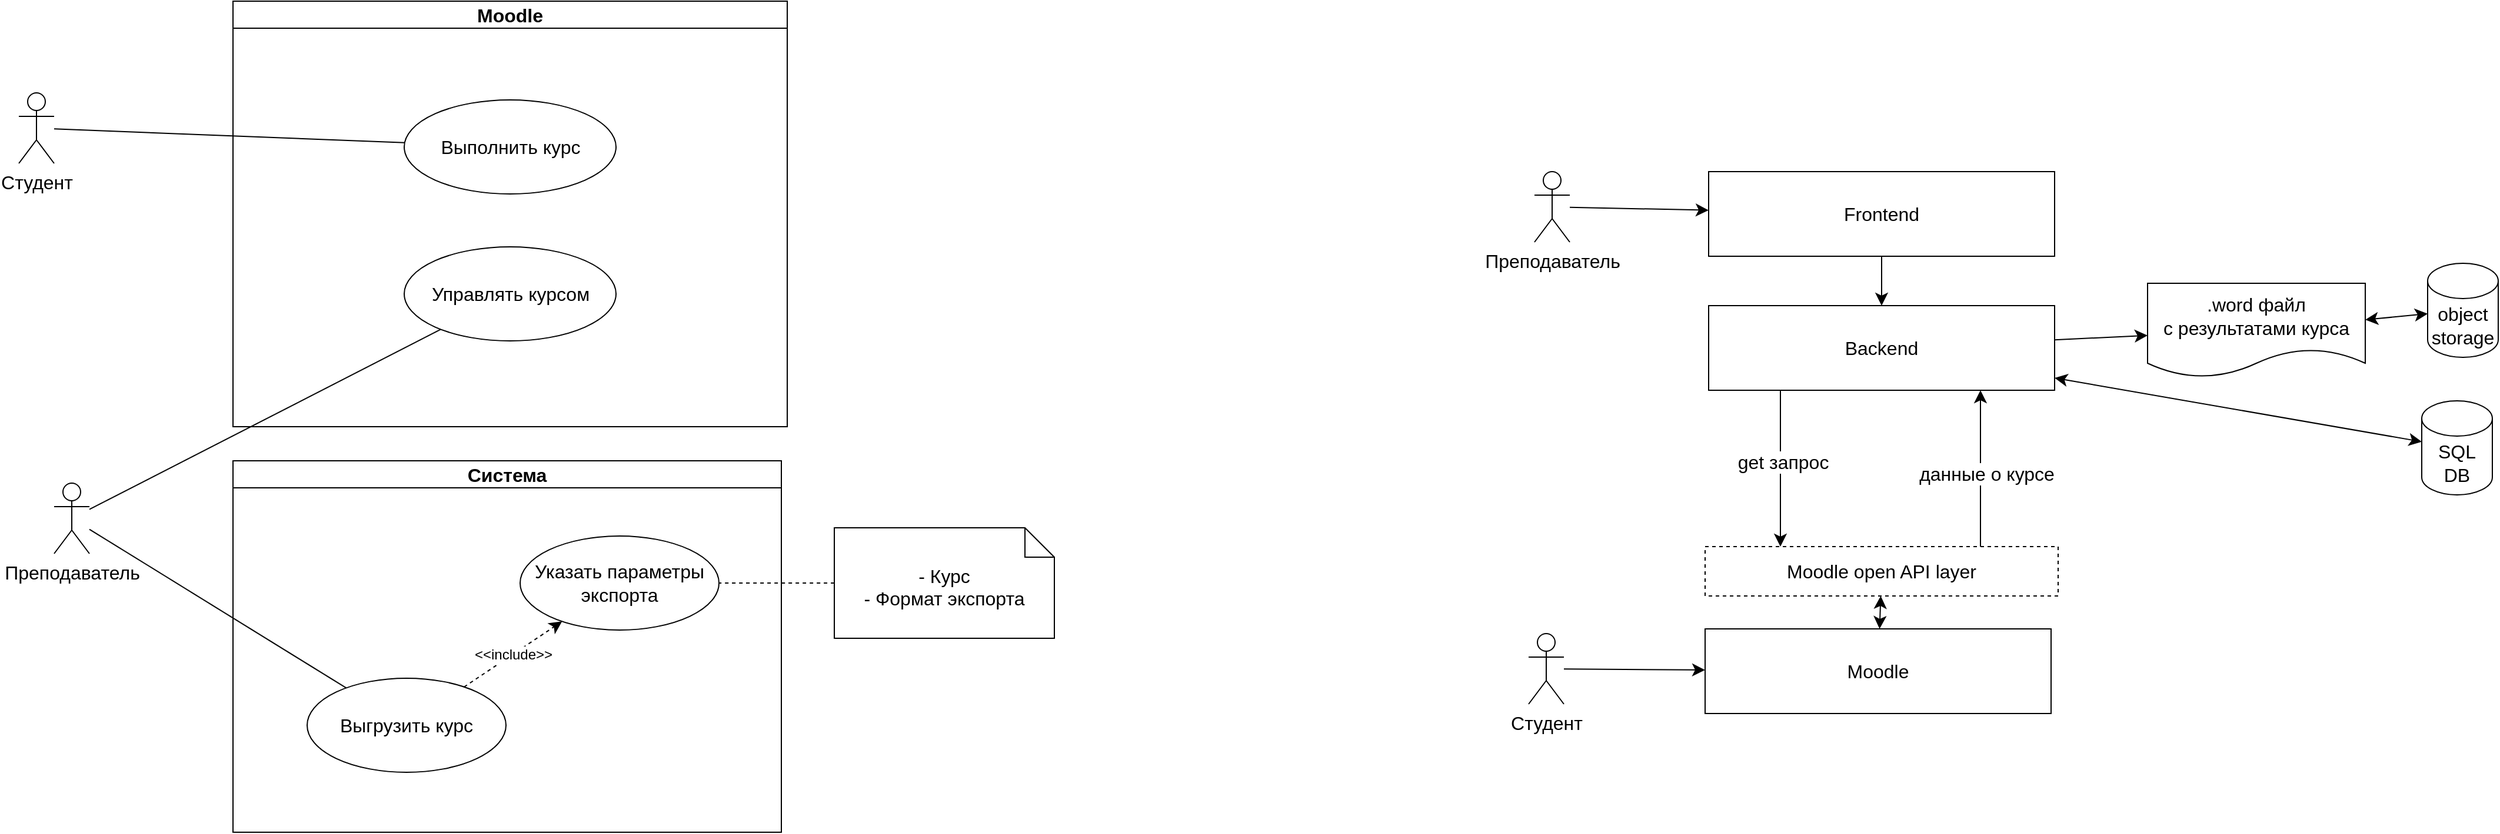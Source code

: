 <mxfile version="21.3.3" type="github">
  <diagram name="Страница 1" id="IK7YUbl1F22DBOdsAsKB">
    <mxGraphModel dx="4326" dy="1994" grid="0" gridSize="10" guides="1" tooltips="1" connect="1" arrows="1" fold="1" page="0" pageScale="1" pageWidth="1169" pageHeight="827" math="0" shadow="0">
      <root>
        <mxCell id="0" />
        <mxCell id="1" parent="0" />
        <mxCell id="MERDOnxrI22tVfF5dj1V-11" value="Moodle" style="swimlane;whiteSpace=wrap;html=1;fontSize=16;" vertex="1" parent="1">
          <mxGeometry x="-1119" y="29" width="471" height="362" as="geometry" />
        </mxCell>
        <mxCell id="MERDOnxrI22tVfF5dj1V-17" value="Выполнить курс" style="ellipse;whiteSpace=wrap;html=1;fontSize=16;" vertex="1" parent="MERDOnxrI22tVfF5dj1V-11">
          <mxGeometry x="145.5" y="84" width="180" height="80" as="geometry" />
        </mxCell>
        <mxCell id="MERDOnxrI22tVfF5dj1V-28" value="Управлять курсом" style="ellipse;whiteSpace=wrap;html=1;fontSize=16;" vertex="1" parent="MERDOnxrI22tVfF5dj1V-11">
          <mxGeometry x="145.5" y="209" width="180" height="80" as="geometry" />
        </mxCell>
        <mxCell id="MERDOnxrI22tVfF5dj1V-19" style="edgeStyle=none;curved=1;rounded=0;orthogonalLoop=1;jettySize=auto;html=1;fontSize=12;startSize=8;endSize=8;endArrow=none;endFill=0;" edge="1" parent="1" source="MERDOnxrI22tVfF5dj1V-12" target="MERDOnxrI22tVfF5dj1V-28">
          <mxGeometry relative="1" as="geometry" />
        </mxCell>
        <mxCell id="MERDOnxrI22tVfF5dj1V-12" value="Преподаватель" style="shape=umlActor;verticalLabelPosition=bottom;verticalAlign=top;html=1;outlineConnect=0;fontSize=16;" vertex="1" parent="1">
          <mxGeometry x="-1271" y="439" width="30" height="60" as="geometry" />
        </mxCell>
        <mxCell id="MERDOnxrI22tVfF5dj1V-20" value="Система" style="swimlane;whiteSpace=wrap;html=1;fontSize=16;" vertex="1" parent="1">
          <mxGeometry x="-1119" y="420" width="466" height="316" as="geometry" />
        </mxCell>
        <mxCell id="MERDOnxrI22tVfF5dj1V-75" value="&amp;lt;&amp;lt;include&amp;gt;&amp;gt;" style="edgeStyle=none;curved=1;rounded=0;orthogonalLoop=1;jettySize=auto;html=1;fontSize=12;startSize=8;endSize=8;dashed=1;" edge="1" parent="MERDOnxrI22tVfF5dj1V-20" source="MERDOnxrI22tVfF5dj1V-21" target="MERDOnxrI22tVfF5dj1V-74">
          <mxGeometry relative="1" as="geometry" />
        </mxCell>
        <mxCell id="MERDOnxrI22tVfF5dj1V-21" value="Выгрузить курс" style="ellipse;whiteSpace=wrap;html=1;fontSize=16;" vertex="1" parent="MERDOnxrI22tVfF5dj1V-20">
          <mxGeometry x="63" y="185" width="169" height="80" as="geometry" />
        </mxCell>
        <mxCell id="MERDOnxrI22tVfF5dj1V-74" value="Указать параметры экспорта" style="ellipse;whiteSpace=wrap;html=1;fontSize=16;" vertex="1" parent="MERDOnxrI22tVfF5dj1V-20">
          <mxGeometry x="244" y="64" width="169" height="80" as="geometry" />
        </mxCell>
        <mxCell id="MERDOnxrI22tVfF5dj1V-25" style="edgeStyle=none;curved=1;rounded=0;orthogonalLoop=1;jettySize=auto;html=1;fontSize=12;startSize=8;endSize=8;endArrow=none;endFill=0;" edge="1" parent="1" source="MERDOnxrI22tVfF5dj1V-12" target="MERDOnxrI22tVfF5dj1V-21">
          <mxGeometry relative="1" as="geometry">
            <mxPoint x="-1297" y="133" as="sourcePoint" />
            <mxPoint x="-1025" y="93" as="targetPoint" />
          </mxGeometry>
        </mxCell>
        <mxCell id="MERDOnxrI22tVfF5dj1V-26" value="Студент" style="shape=umlActor;verticalLabelPosition=bottom;verticalAlign=top;html=1;outlineConnect=0;fontSize=16;" vertex="1" parent="1">
          <mxGeometry x="-1301" y="107" width="30" height="60" as="geometry" />
        </mxCell>
        <mxCell id="MERDOnxrI22tVfF5dj1V-27" style="edgeStyle=none;curved=1;rounded=0;orthogonalLoop=1;jettySize=auto;html=1;fontSize=12;startSize=8;endSize=8;endArrow=none;endFill=0;" edge="1" parent="1" source="MERDOnxrI22tVfF5dj1V-26" target="MERDOnxrI22tVfF5dj1V-17">
          <mxGeometry relative="1" as="geometry">
            <mxPoint x="-1231" y="459" as="sourcePoint" />
            <mxPoint x="-969" y="118" as="targetPoint" />
          </mxGeometry>
        </mxCell>
        <mxCell id="MERDOnxrI22tVfF5dj1V-45" style="edgeStyle=none;curved=1;rounded=0;orthogonalLoop=1;jettySize=auto;html=1;fontSize=12;startSize=8;endSize=8;" edge="1" parent="1" source="MERDOnxrI22tVfF5dj1V-40" target="MERDOnxrI22tVfF5dj1V-46">
          <mxGeometry relative="1" as="geometry">
            <mxPoint x="461.429" y="126.429" as="targetPoint" />
          </mxGeometry>
        </mxCell>
        <mxCell id="MERDOnxrI22tVfF5dj1V-40" value="Frontend" style="rounded=0;whiteSpace=wrap;html=1;fontSize=16;" vertex="1" parent="1">
          <mxGeometry x="135" y="174" width="294" height="72" as="geometry" />
        </mxCell>
        <mxCell id="MERDOnxrI22tVfF5dj1V-42" style="edgeStyle=none;curved=1;rounded=0;orthogonalLoop=1;jettySize=auto;html=1;fontSize=12;startSize=8;endSize=8;" edge="1" parent="1" source="MERDOnxrI22tVfF5dj1V-41" target="MERDOnxrI22tVfF5dj1V-40">
          <mxGeometry relative="1" as="geometry" />
        </mxCell>
        <mxCell id="MERDOnxrI22tVfF5dj1V-41" value="Преподаватель" style="shape=umlActor;verticalLabelPosition=bottom;verticalAlign=top;html=1;outlineConnect=0;fontSize=16;" vertex="1" parent="1">
          <mxGeometry x="-13" y="174" width="30" height="60" as="geometry" />
        </mxCell>
        <mxCell id="MERDOnxrI22tVfF5dj1V-53" style="edgeStyle=elbowEdgeStyle;rounded=0;orthogonalLoop=1;jettySize=auto;html=1;fontSize=12;startSize=8;endSize=8;" edge="1" parent="1" source="MERDOnxrI22tVfF5dj1V-43" target="MERDOnxrI22tVfF5dj1V-46">
          <mxGeometry relative="1" as="geometry">
            <Array as="points">
              <mxPoint x="366" y="440" />
              <mxPoint x="377" y="282" />
              <mxPoint x="343" y="299" />
            </Array>
          </mxGeometry>
        </mxCell>
        <mxCell id="MERDOnxrI22tVfF5dj1V-54" value="данные о курсе" style="edgeLabel;html=1;align=center;verticalAlign=middle;resizable=0;points=[];fontSize=16;" vertex="1" connectable="0" parent="MERDOnxrI22tVfF5dj1V-53">
          <mxGeometry x="-0.246" y="-1" relative="1" as="geometry">
            <mxPoint x="4" y="-12" as="offset" />
          </mxGeometry>
        </mxCell>
        <mxCell id="MERDOnxrI22tVfF5dj1V-60" style="edgeStyle=none;curved=1;rounded=0;orthogonalLoop=1;jettySize=auto;html=1;fontSize=12;startSize=8;endSize=8;startArrow=classic;startFill=1;" edge="1" parent="1" source="MERDOnxrI22tVfF5dj1V-43" target="MERDOnxrI22tVfF5dj1V-44">
          <mxGeometry relative="1" as="geometry" />
        </mxCell>
        <mxCell id="MERDOnxrI22tVfF5dj1V-43" value="Moodle open API layer" style="rounded=0;whiteSpace=wrap;html=1;fontSize=16;dashed=1;" vertex="1" parent="1">
          <mxGeometry x="132" y="493" width="300" height="42" as="geometry" />
        </mxCell>
        <mxCell id="MERDOnxrI22tVfF5dj1V-44" value="Moodle" style="rounded=0;whiteSpace=wrap;html=1;fontSize=16;" vertex="1" parent="1">
          <mxGeometry x="132" y="563" width="294" height="72" as="geometry" />
        </mxCell>
        <mxCell id="MERDOnxrI22tVfF5dj1V-47" style="edgeStyle=elbowEdgeStyle;rounded=0;orthogonalLoop=1;jettySize=auto;html=1;fontSize=12;startSize=8;endSize=8;" edge="1" parent="1" source="MERDOnxrI22tVfF5dj1V-46" target="MERDOnxrI22tVfF5dj1V-43">
          <mxGeometry relative="1" as="geometry">
            <mxPoint x="187.999" y="256" as="sourcePoint" />
            <mxPoint x="187.999" y="311.5" as="targetPoint" />
            <Array as="points">
              <mxPoint x="196" y="460" />
              <mxPoint x="197" y="288" />
            </Array>
          </mxGeometry>
        </mxCell>
        <mxCell id="MERDOnxrI22tVfF5dj1V-52" value="get запрос" style="edgeLabel;html=1;align=center;verticalAlign=middle;resizable=0;points=[];fontSize=16;" vertex="1" connectable="0" parent="MERDOnxrI22tVfF5dj1V-47">
          <mxGeometry x="-0.09" y="2" relative="1" as="geometry">
            <mxPoint as="offset" />
          </mxGeometry>
        </mxCell>
        <mxCell id="MERDOnxrI22tVfF5dj1V-56" style="edgeStyle=none;curved=1;rounded=0;orthogonalLoop=1;jettySize=auto;html=1;fontSize=12;startSize=8;endSize=8;startArrow=classic;startFill=1;" edge="1" parent="1" source="MERDOnxrI22tVfF5dj1V-46" target="MERDOnxrI22tVfF5dj1V-55">
          <mxGeometry relative="1" as="geometry" />
        </mxCell>
        <mxCell id="MERDOnxrI22tVfF5dj1V-57" style="edgeStyle=none;curved=1;rounded=0;orthogonalLoop=1;jettySize=auto;html=1;fontSize=12;startSize=8;endSize=8;" edge="1" parent="1" source="MERDOnxrI22tVfF5dj1V-46" target="MERDOnxrI22tVfF5dj1V-63">
          <mxGeometry relative="1" as="geometry">
            <mxPoint x="-69" y="206" as="targetPoint" />
          </mxGeometry>
        </mxCell>
        <mxCell id="MERDOnxrI22tVfF5dj1V-46" value="Backend" style="rounded=0;whiteSpace=wrap;html=1;fontSize=16;" vertex="1" parent="1">
          <mxGeometry x="135" y="288" width="294" height="72" as="geometry" />
        </mxCell>
        <mxCell id="MERDOnxrI22tVfF5dj1V-50" style="edgeStyle=none;curved=1;rounded=0;orthogonalLoop=1;jettySize=auto;html=1;fontSize=12;startSize=8;endSize=8;" edge="1" parent="1" source="MERDOnxrI22tVfF5dj1V-48" target="MERDOnxrI22tVfF5dj1V-44">
          <mxGeometry relative="1" as="geometry" />
        </mxCell>
        <mxCell id="MERDOnxrI22tVfF5dj1V-48" value="Студент" style="shape=umlActor;verticalLabelPosition=bottom;verticalAlign=top;html=1;outlineConnect=0;fontSize=16;" vertex="1" parent="1">
          <mxGeometry x="-18" y="567" width="30" height="60" as="geometry" />
        </mxCell>
        <mxCell id="MERDOnxrI22tVfF5dj1V-55" value="SQL DB" style="shape=cylinder3;whiteSpace=wrap;html=1;boundedLbl=1;backgroundOutline=1;size=15;fontSize=16;" vertex="1" parent="1">
          <mxGeometry x="741" y="369" width="60" height="80" as="geometry" />
        </mxCell>
        <mxCell id="MERDOnxrI22tVfF5dj1V-61" value="object storage" style="shape=cylinder3;whiteSpace=wrap;html=1;boundedLbl=1;backgroundOutline=1;size=15;fontSize=16;" vertex="1" parent="1">
          <mxGeometry x="746" y="252" width="60" height="80" as="geometry" />
        </mxCell>
        <mxCell id="MERDOnxrI22tVfF5dj1V-62" style="edgeStyle=none;curved=1;rounded=0;orthogonalLoop=1;jettySize=auto;html=1;fontSize=12;startSize=8;endSize=8;startArrow=classic;startFill=1;" edge="1" parent="1" source="MERDOnxrI22tVfF5dj1V-63" target="MERDOnxrI22tVfF5dj1V-61">
          <mxGeometry relative="1" as="geometry">
            <mxPoint x="436" y="220" as="sourcePoint" />
            <mxPoint x="541" y="220" as="targetPoint" />
          </mxGeometry>
        </mxCell>
        <mxCell id="MERDOnxrI22tVfF5dj1V-63" value=".word файл&lt;br style=&quot;border-color: var(--border-color);&quot;&gt;&lt;span style=&quot;&quot;&gt;с результатами курса&lt;/span&gt;" style="shape=document;whiteSpace=wrap;html=1;boundedLbl=1;fontSize=16;" vertex="1" parent="1">
          <mxGeometry x="508" y="269" width="185" height="80" as="geometry" />
        </mxCell>
        <mxCell id="MERDOnxrI22tVfF5dj1V-77" style="edgeStyle=none;curved=1;rounded=0;orthogonalLoop=1;jettySize=auto;html=1;fontSize=12;startSize=8;endSize=8;endArrow=none;endFill=0;dashed=1;" edge="1" parent="1" source="MERDOnxrI22tVfF5dj1V-76" target="MERDOnxrI22tVfF5dj1V-74">
          <mxGeometry relative="1" as="geometry" />
        </mxCell>
        <mxCell id="MERDOnxrI22tVfF5dj1V-76" value="- Курс&lt;br&gt;- Формат экспорта" style="shape=note2;boundedLbl=1;whiteSpace=wrap;html=1;size=25;verticalAlign=top;align=center;fontSize=16;" vertex="1" parent="1">
          <mxGeometry x="-608" y="477" width="187" height="94" as="geometry" />
        </mxCell>
      </root>
    </mxGraphModel>
  </diagram>
</mxfile>
